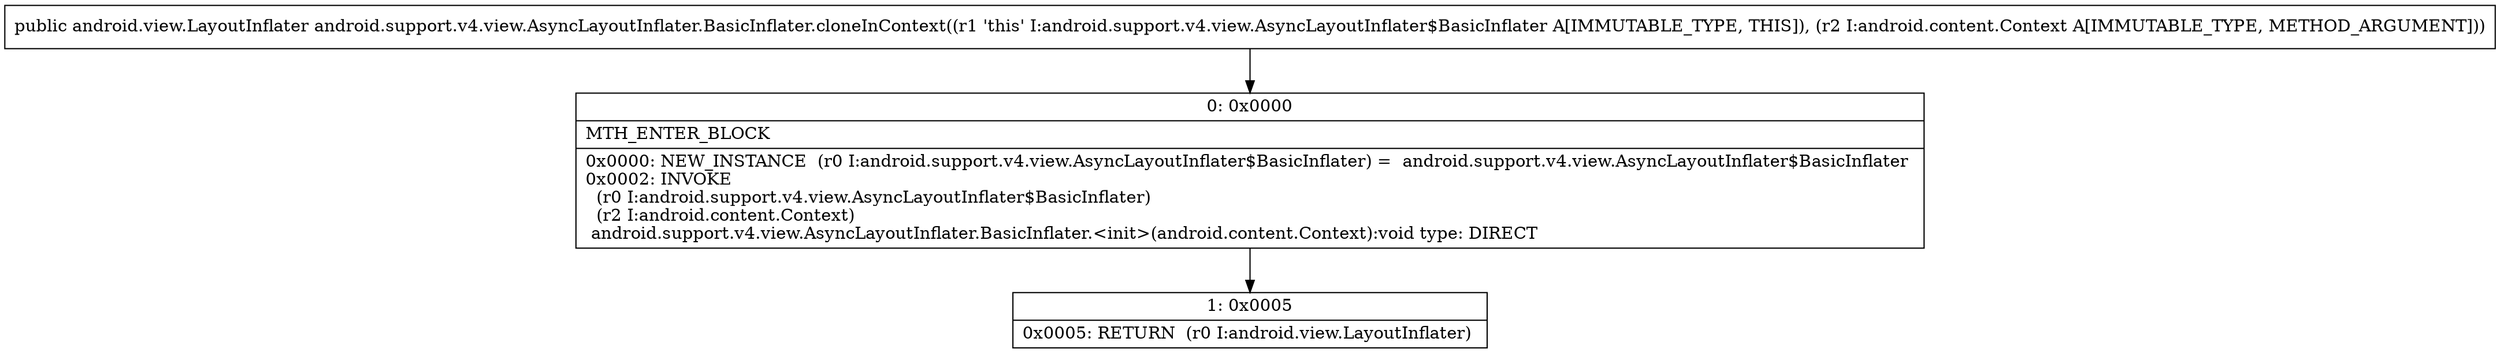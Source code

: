 digraph "CFG forandroid.support.v4.view.AsyncLayoutInflater.BasicInflater.cloneInContext(Landroid\/content\/Context;)Landroid\/view\/LayoutInflater;" {
Node_0 [shape=record,label="{0\:\ 0x0000|MTH_ENTER_BLOCK\l|0x0000: NEW_INSTANCE  (r0 I:android.support.v4.view.AsyncLayoutInflater$BasicInflater) =  android.support.v4.view.AsyncLayoutInflater$BasicInflater \l0x0002: INVOKE  \l  (r0 I:android.support.v4.view.AsyncLayoutInflater$BasicInflater)\l  (r2 I:android.content.Context)\l android.support.v4.view.AsyncLayoutInflater.BasicInflater.\<init\>(android.content.Context):void type: DIRECT \l}"];
Node_1 [shape=record,label="{1\:\ 0x0005|0x0005: RETURN  (r0 I:android.view.LayoutInflater) \l}"];
MethodNode[shape=record,label="{public android.view.LayoutInflater android.support.v4.view.AsyncLayoutInflater.BasicInflater.cloneInContext((r1 'this' I:android.support.v4.view.AsyncLayoutInflater$BasicInflater A[IMMUTABLE_TYPE, THIS]), (r2 I:android.content.Context A[IMMUTABLE_TYPE, METHOD_ARGUMENT])) }"];
MethodNode -> Node_0;
Node_0 -> Node_1;
}

